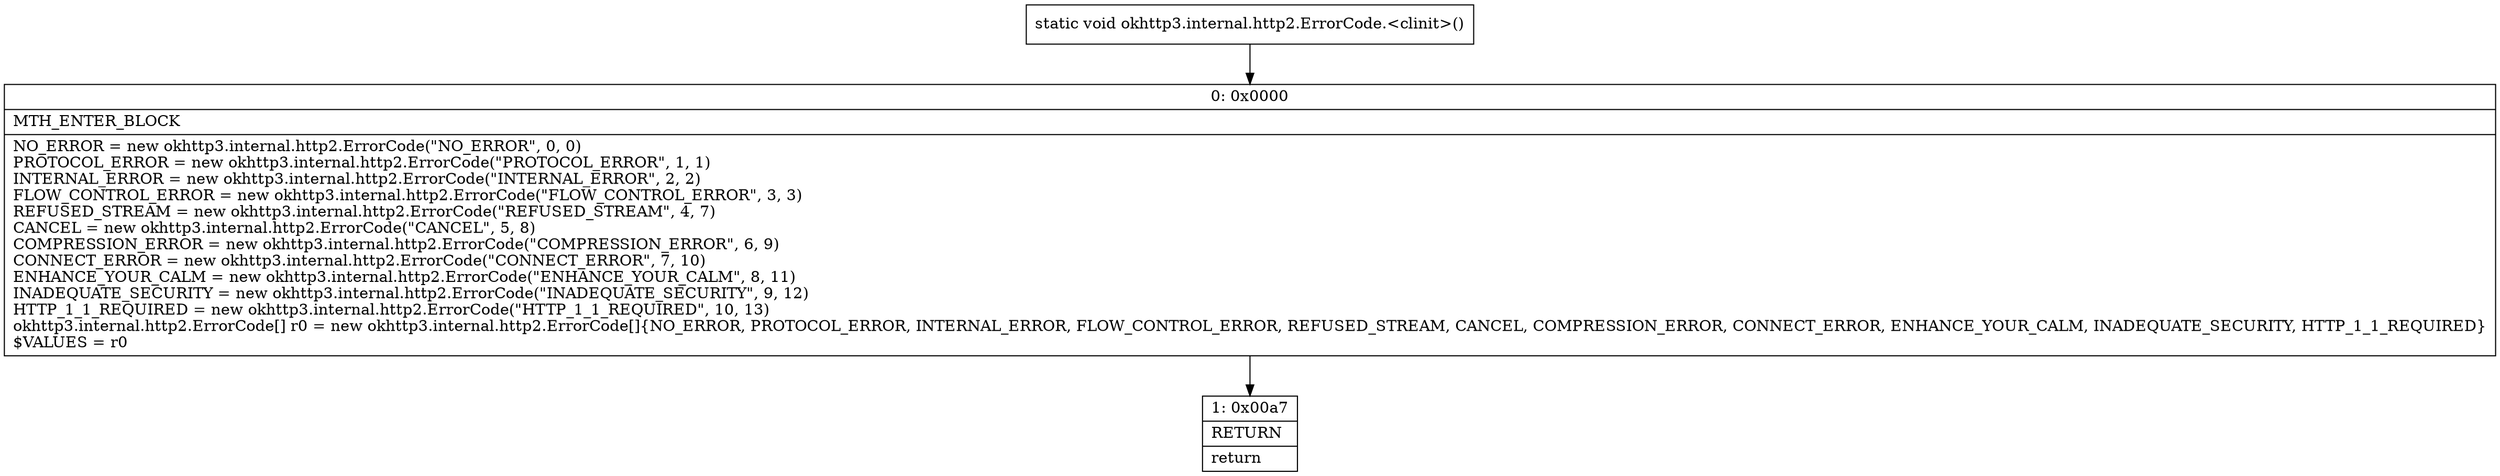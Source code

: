 digraph "CFG forokhttp3.internal.http2.ErrorCode.\<clinit\>()V" {
Node_0 [shape=record,label="{0\:\ 0x0000|MTH_ENTER_BLOCK\l|NO_ERROR = new okhttp3.internal.http2.ErrorCode(\"NO_ERROR\", 0, 0)\lPROTOCOL_ERROR = new okhttp3.internal.http2.ErrorCode(\"PROTOCOL_ERROR\", 1, 1)\lINTERNAL_ERROR = new okhttp3.internal.http2.ErrorCode(\"INTERNAL_ERROR\", 2, 2)\lFLOW_CONTROL_ERROR = new okhttp3.internal.http2.ErrorCode(\"FLOW_CONTROL_ERROR\", 3, 3)\lREFUSED_STREAM = new okhttp3.internal.http2.ErrorCode(\"REFUSED_STREAM\", 4, 7)\lCANCEL = new okhttp3.internal.http2.ErrorCode(\"CANCEL\", 5, 8)\lCOMPRESSION_ERROR = new okhttp3.internal.http2.ErrorCode(\"COMPRESSION_ERROR\", 6, 9)\lCONNECT_ERROR = new okhttp3.internal.http2.ErrorCode(\"CONNECT_ERROR\", 7, 10)\lENHANCE_YOUR_CALM = new okhttp3.internal.http2.ErrorCode(\"ENHANCE_YOUR_CALM\", 8, 11)\lINADEQUATE_SECURITY = new okhttp3.internal.http2.ErrorCode(\"INADEQUATE_SECURITY\", 9, 12)\lHTTP_1_1_REQUIRED = new okhttp3.internal.http2.ErrorCode(\"HTTP_1_1_REQUIRED\", 10, 13)\lokhttp3.internal.http2.ErrorCode[] r0 = new okhttp3.internal.http2.ErrorCode[]\{NO_ERROR, PROTOCOL_ERROR, INTERNAL_ERROR, FLOW_CONTROL_ERROR, REFUSED_STREAM, CANCEL, COMPRESSION_ERROR, CONNECT_ERROR, ENHANCE_YOUR_CALM, INADEQUATE_SECURITY, HTTP_1_1_REQUIRED\}\l$VALUES = r0\l}"];
Node_1 [shape=record,label="{1\:\ 0x00a7|RETURN\l|return\l}"];
MethodNode[shape=record,label="{static void okhttp3.internal.http2.ErrorCode.\<clinit\>() }"];
MethodNode -> Node_0;
Node_0 -> Node_1;
}

